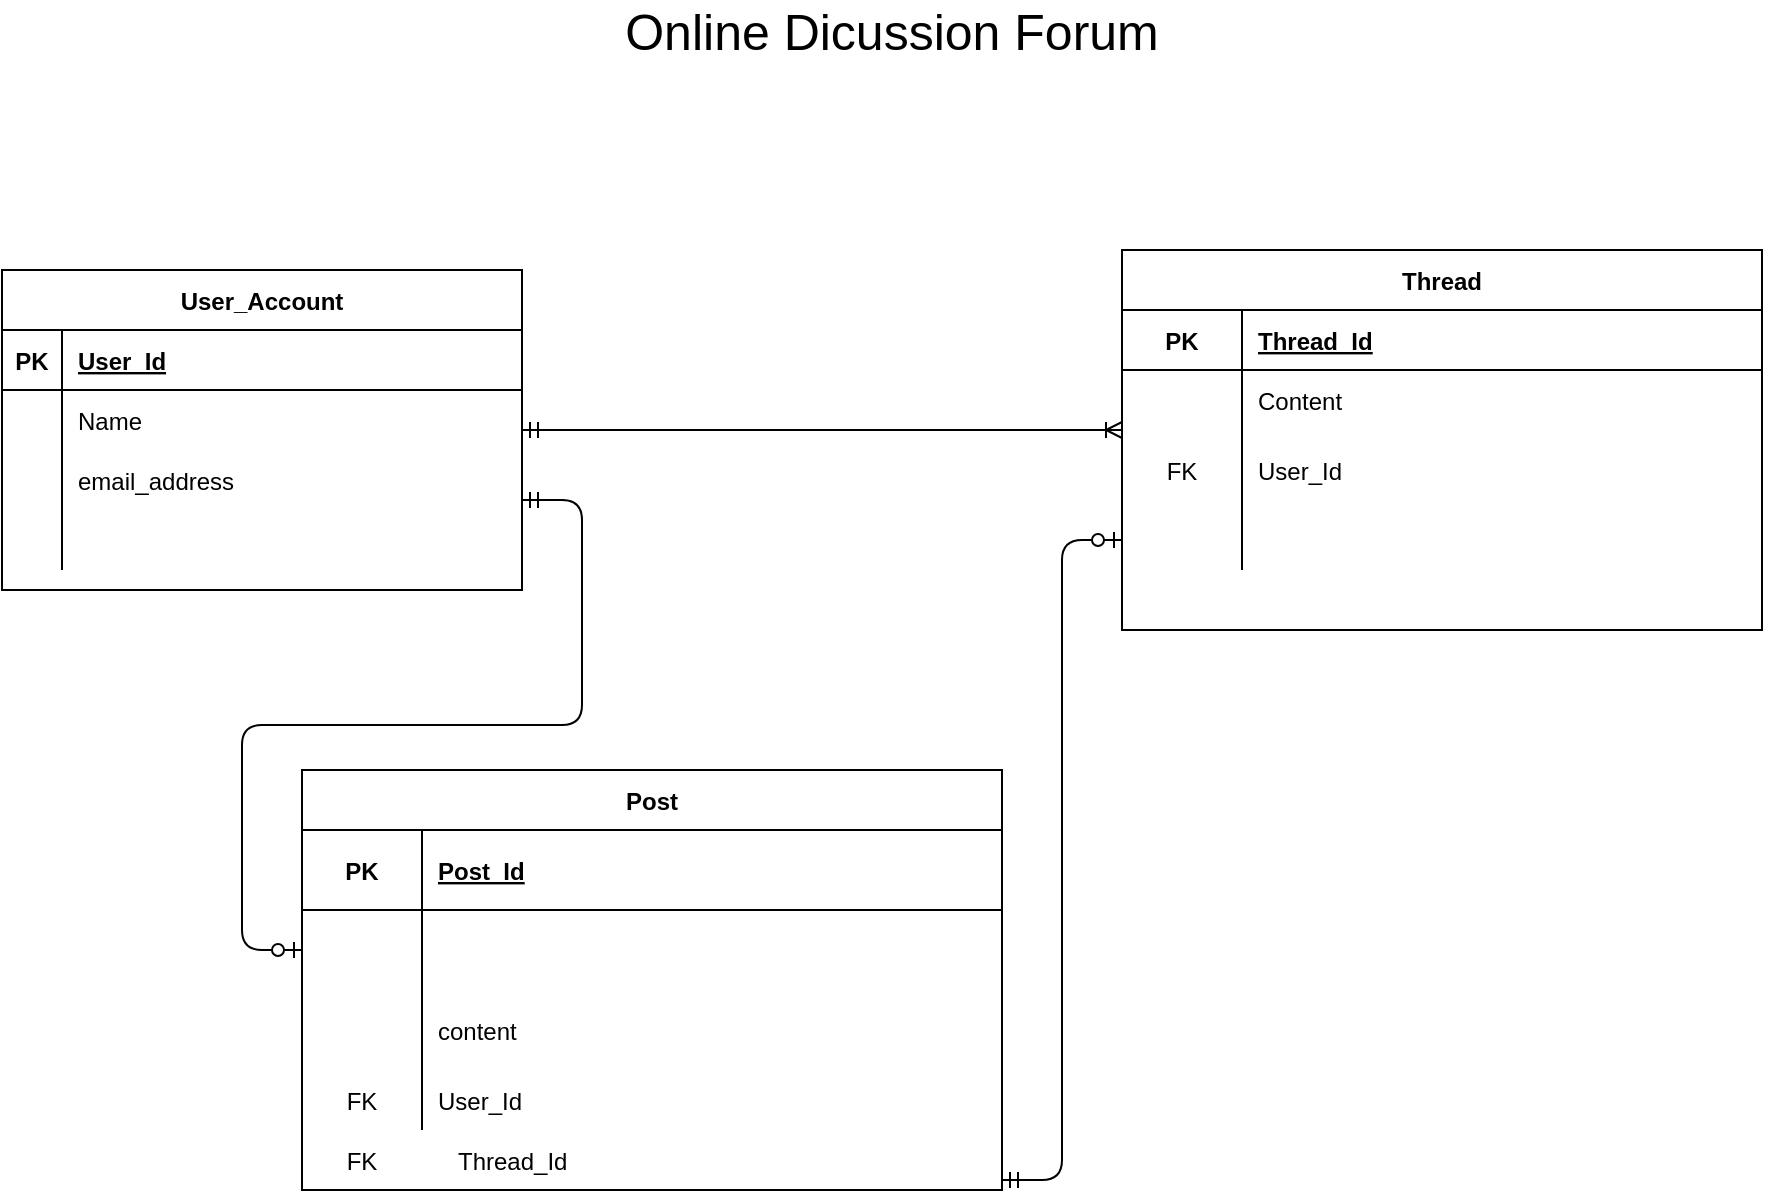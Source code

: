 <mxfile version="14.1.8" type="device"><diagram id="QN4uksFaEMXWY1fvOH5T" name="Page-1"><mxGraphModel dx="2912" dy="1122" grid="1" gridSize="10" guides="1" tooltips="1" connect="1" arrows="1" fold="1" page="1" pageScale="1" pageWidth="850" pageHeight="1100" math="0" shadow="0"><root><mxCell id="0"/><mxCell id="1" parent="0"/><mxCell id="jwkMbgH2JQOSkfDUbhOs-1" value="User_Account" style="shape=table;startSize=30;container=1;collapsible=1;childLayout=tableLayout;fixedRows=1;rowLines=0;fontStyle=1;align=center;resizeLast=1;" parent="1" vertex="1"><mxGeometry x="-540" y="160" width="260" height="160" as="geometry"/></mxCell><mxCell id="jwkMbgH2JQOSkfDUbhOs-2" value="" style="shape=partialRectangle;collapsible=0;dropTarget=0;pointerEvents=0;fillColor=none;top=0;left=0;bottom=1;right=0;points=[[0,0.5],[1,0.5]];portConstraint=eastwest;" parent="jwkMbgH2JQOSkfDUbhOs-1" vertex="1"><mxGeometry y="30" width="260" height="30" as="geometry"/></mxCell><mxCell id="jwkMbgH2JQOSkfDUbhOs-3" value="PK" style="shape=partialRectangle;connectable=0;fillColor=none;top=0;left=0;bottom=0;right=0;fontStyle=1;overflow=hidden;" parent="jwkMbgH2JQOSkfDUbhOs-2" vertex="1"><mxGeometry width="30" height="30" as="geometry"/></mxCell><mxCell id="jwkMbgH2JQOSkfDUbhOs-4" value="User_Id" style="shape=partialRectangle;connectable=0;fillColor=none;top=0;left=0;bottom=0;right=0;align=left;spacingLeft=6;fontStyle=5;overflow=hidden;" parent="jwkMbgH2JQOSkfDUbhOs-2" vertex="1"><mxGeometry x="30" width="230" height="30" as="geometry"/></mxCell><mxCell id="jwkMbgH2JQOSkfDUbhOs-5" value="" style="shape=partialRectangle;collapsible=0;dropTarget=0;pointerEvents=0;fillColor=none;top=0;left=0;bottom=0;right=0;points=[[0,0.5],[1,0.5]];portConstraint=eastwest;" parent="jwkMbgH2JQOSkfDUbhOs-1" vertex="1"><mxGeometry y="60" width="260" height="30" as="geometry"/></mxCell><mxCell id="jwkMbgH2JQOSkfDUbhOs-6" value="" style="shape=partialRectangle;connectable=0;fillColor=none;top=0;left=0;bottom=0;right=0;editable=1;overflow=hidden;" parent="jwkMbgH2JQOSkfDUbhOs-5" vertex="1"><mxGeometry width="30" height="30" as="geometry"/></mxCell><mxCell id="jwkMbgH2JQOSkfDUbhOs-7" value="Name" style="shape=partialRectangle;connectable=0;fillColor=none;top=0;left=0;bottom=0;right=0;align=left;spacingLeft=6;overflow=hidden;" parent="jwkMbgH2JQOSkfDUbhOs-5" vertex="1"><mxGeometry x="30" width="230" height="30" as="geometry"/></mxCell><mxCell id="jwkMbgH2JQOSkfDUbhOs-8" value="" style="shape=partialRectangle;collapsible=0;dropTarget=0;pointerEvents=0;fillColor=none;top=0;left=0;bottom=0;right=0;points=[[0,0.5],[1,0.5]];portConstraint=eastwest;" parent="jwkMbgH2JQOSkfDUbhOs-1" vertex="1"><mxGeometry y="90" width="260" height="30" as="geometry"/></mxCell><mxCell id="jwkMbgH2JQOSkfDUbhOs-9" value="" style="shape=partialRectangle;connectable=0;fillColor=none;top=0;left=0;bottom=0;right=0;editable=1;overflow=hidden;" parent="jwkMbgH2JQOSkfDUbhOs-8" vertex="1"><mxGeometry width="30" height="30" as="geometry"/></mxCell><mxCell id="jwkMbgH2JQOSkfDUbhOs-10" value="email_address" style="shape=partialRectangle;connectable=0;fillColor=none;top=0;left=0;bottom=0;right=0;align=left;spacingLeft=6;overflow=hidden;" parent="jwkMbgH2JQOSkfDUbhOs-8" vertex="1"><mxGeometry x="30" width="230" height="30" as="geometry"/></mxCell><mxCell id="jwkMbgH2JQOSkfDUbhOs-11" value="" style="shape=partialRectangle;collapsible=0;dropTarget=0;pointerEvents=0;fillColor=none;top=0;left=0;bottom=0;right=0;points=[[0,0.5],[1,0.5]];portConstraint=eastwest;" parent="jwkMbgH2JQOSkfDUbhOs-1" vertex="1"><mxGeometry y="120" width="260" height="30" as="geometry"/></mxCell><mxCell id="jwkMbgH2JQOSkfDUbhOs-12" value="" style="shape=partialRectangle;connectable=0;fillColor=none;top=0;left=0;bottom=0;right=0;editable=1;overflow=hidden;" parent="jwkMbgH2JQOSkfDUbhOs-11" vertex="1"><mxGeometry width="30" height="30" as="geometry"/></mxCell><mxCell id="jwkMbgH2JQOSkfDUbhOs-13" value="" style="shape=partialRectangle;connectable=0;fillColor=none;top=0;left=0;bottom=0;right=0;align=left;spacingLeft=6;overflow=hidden;" parent="jwkMbgH2JQOSkfDUbhOs-11" vertex="1"><mxGeometry x="30" width="230" height="30" as="geometry"/></mxCell><mxCell id="jwkMbgH2JQOSkfDUbhOs-14" value="Post" style="shape=table;startSize=30;container=1;collapsible=1;childLayout=tableLayout;fixedRows=1;rowLines=0;fontStyle=1;align=center;resizeLast=1;" parent="1" vertex="1"><mxGeometry x="-390" y="410" width="350" height="210" as="geometry"/></mxCell><mxCell id="jwkMbgH2JQOSkfDUbhOs-15" value="" style="shape=partialRectangle;collapsible=0;dropTarget=0;pointerEvents=0;fillColor=none;top=0;left=0;bottom=1;right=0;points=[[0,0.5],[1,0.5]];portConstraint=eastwest;" parent="jwkMbgH2JQOSkfDUbhOs-14" vertex="1"><mxGeometry y="30" width="350" height="40" as="geometry"/></mxCell><mxCell id="jwkMbgH2JQOSkfDUbhOs-16" value="PK" style="shape=partialRectangle;connectable=0;fillColor=none;top=0;left=0;bottom=0;right=0;fontStyle=1;overflow=hidden;" parent="jwkMbgH2JQOSkfDUbhOs-15" vertex="1"><mxGeometry width="60" height="40" as="geometry"/></mxCell><mxCell id="jwkMbgH2JQOSkfDUbhOs-17" value="Post_Id" style="shape=partialRectangle;connectable=0;fillColor=none;top=0;left=0;bottom=0;right=0;align=left;spacingLeft=6;fontStyle=5;overflow=hidden;" parent="jwkMbgH2JQOSkfDUbhOs-15" vertex="1"><mxGeometry x="60" width="290" height="40" as="geometry"/></mxCell><mxCell id="jwkMbgH2JQOSkfDUbhOs-21" value="" style="shape=partialRectangle;collapsible=0;dropTarget=0;pointerEvents=0;fillColor=none;top=0;left=0;bottom=0;right=0;points=[[0,0.5],[1,0.5]];portConstraint=eastwest;" parent="jwkMbgH2JQOSkfDUbhOs-14" vertex="1"><mxGeometry y="70" width="350" height="40" as="geometry"/></mxCell><mxCell id="jwkMbgH2JQOSkfDUbhOs-22" value="" style="shape=partialRectangle;connectable=0;fillColor=none;top=0;left=0;bottom=0;right=0;editable=1;overflow=hidden;" parent="jwkMbgH2JQOSkfDUbhOs-21" vertex="1"><mxGeometry width="60" height="40" as="geometry"/></mxCell><mxCell id="jwkMbgH2JQOSkfDUbhOs-23" value="" style="shape=partialRectangle;connectable=0;fillColor=none;top=0;left=0;bottom=0;right=0;align=left;spacingLeft=6;overflow=hidden;" parent="jwkMbgH2JQOSkfDUbhOs-21" vertex="1"><mxGeometry x="60" width="290" height="40" as="geometry"/></mxCell><mxCell id="jwkMbgH2JQOSkfDUbhOs-18" value="" style="shape=partialRectangle;collapsible=0;dropTarget=0;pointerEvents=0;fillColor=none;top=0;left=0;bottom=0;right=0;points=[[0,0.5],[1,0.5]];portConstraint=eastwest;" parent="jwkMbgH2JQOSkfDUbhOs-14" vertex="1"><mxGeometry y="110" width="350" height="40" as="geometry"/></mxCell><mxCell id="jwkMbgH2JQOSkfDUbhOs-19" value="" style="shape=partialRectangle;connectable=0;fillColor=none;top=0;left=0;bottom=0;right=0;editable=1;overflow=hidden;" parent="jwkMbgH2JQOSkfDUbhOs-18" vertex="1"><mxGeometry width="60" height="40" as="geometry"/></mxCell><mxCell id="jwkMbgH2JQOSkfDUbhOs-20" value="content" style="shape=partialRectangle;connectable=0;fillColor=none;top=0;left=0;bottom=0;right=0;align=left;spacingLeft=6;overflow=hidden;" parent="jwkMbgH2JQOSkfDUbhOs-18" vertex="1"><mxGeometry x="60" width="290" height="40" as="geometry"/></mxCell><mxCell id="jwkMbgH2JQOSkfDUbhOs-24" value="" style="shape=partialRectangle;collapsible=0;dropTarget=0;pointerEvents=0;fillColor=none;top=0;left=0;bottom=0;right=0;points=[[0,0.5],[1,0.5]];portConstraint=eastwest;" parent="jwkMbgH2JQOSkfDUbhOs-14" vertex="1"><mxGeometry y="150" width="350" height="30" as="geometry"/></mxCell><mxCell id="jwkMbgH2JQOSkfDUbhOs-25" value="FK" style="shape=partialRectangle;connectable=0;fillColor=none;top=0;left=0;bottom=0;right=0;editable=1;overflow=hidden;" parent="jwkMbgH2JQOSkfDUbhOs-24" vertex="1"><mxGeometry width="60" height="30" as="geometry"/></mxCell><mxCell id="jwkMbgH2JQOSkfDUbhOs-26" value="User_Id" style="shape=partialRectangle;connectable=0;fillColor=none;top=0;left=0;bottom=0;right=0;align=left;spacingLeft=6;overflow=hidden;" parent="jwkMbgH2JQOSkfDUbhOs-24" vertex="1"><mxGeometry x="60" width="290" height="30" as="geometry"/></mxCell><mxCell id="jwkMbgH2JQOSkfDUbhOs-27" value="Thread_Id" style="shape=partialRectangle;connectable=0;fillColor=none;top=0;left=0;bottom=0;right=0;align=left;spacingLeft=6;overflow=hidden;" parent="1" vertex="1"><mxGeometry x="-320" y="590" width="150" height="30" as="geometry"/></mxCell><mxCell id="jwkMbgH2JQOSkfDUbhOs-29" value="Thread" style="shape=table;startSize=30;container=1;collapsible=1;childLayout=tableLayout;fixedRows=1;rowLines=0;fontStyle=1;align=center;resizeLast=1;" parent="1" vertex="1"><mxGeometry x="20" y="150" width="320" height="190" as="geometry"/></mxCell><mxCell id="jwkMbgH2JQOSkfDUbhOs-30" value="" style="shape=partialRectangle;collapsible=0;dropTarget=0;pointerEvents=0;fillColor=none;top=0;left=0;bottom=1;right=0;points=[[0,0.5],[1,0.5]];portConstraint=eastwest;" parent="jwkMbgH2JQOSkfDUbhOs-29" vertex="1"><mxGeometry y="30" width="320" height="30" as="geometry"/></mxCell><mxCell id="jwkMbgH2JQOSkfDUbhOs-31" value="PK" style="shape=partialRectangle;connectable=0;fillColor=none;top=0;left=0;bottom=0;right=0;fontStyle=1;overflow=hidden;" parent="jwkMbgH2JQOSkfDUbhOs-30" vertex="1"><mxGeometry width="60" height="30" as="geometry"/></mxCell><mxCell id="jwkMbgH2JQOSkfDUbhOs-32" value="Thread_Id" style="shape=partialRectangle;connectable=0;fillColor=none;top=0;left=0;bottom=0;right=0;align=left;spacingLeft=6;fontStyle=5;overflow=hidden;" parent="jwkMbgH2JQOSkfDUbhOs-30" vertex="1"><mxGeometry x="60" width="260" height="30" as="geometry"/></mxCell><mxCell id="jwkMbgH2JQOSkfDUbhOs-33" value="" style="shape=partialRectangle;collapsible=0;dropTarget=0;pointerEvents=0;fillColor=none;top=0;left=0;bottom=0;right=0;points=[[0,0.5],[1,0.5]];portConstraint=eastwest;" parent="jwkMbgH2JQOSkfDUbhOs-29" vertex="1"><mxGeometry y="60" width="320" height="30" as="geometry"/></mxCell><mxCell id="jwkMbgH2JQOSkfDUbhOs-34" value="" style="shape=partialRectangle;connectable=0;fillColor=none;top=0;left=0;bottom=0;right=0;editable=1;overflow=hidden;" parent="jwkMbgH2JQOSkfDUbhOs-33" vertex="1"><mxGeometry width="60" height="30" as="geometry"/></mxCell><mxCell id="jwkMbgH2JQOSkfDUbhOs-35" value="Content" style="shape=partialRectangle;connectable=0;fillColor=none;top=0;left=0;bottom=0;right=0;align=left;spacingLeft=6;overflow=hidden;" parent="jwkMbgH2JQOSkfDUbhOs-33" vertex="1"><mxGeometry x="60" width="260" height="30" as="geometry"/></mxCell><mxCell id="jwkMbgH2JQOSkfDUbhOs-36" value="" style="shape=partialRectangle;collapsible=0;dropTarget=0;pointerEvents=0;fillColor=none;top=0;left=0;bottom=0;right=0;points=[[0,0.5],[1,0.5]];portConstraint=eastwest;" parent="jwkMbgH2JQOSkfDUbhOs-29" vertex="1"><mxGeometry y="90" width="320" height="40" as="geometry"/></mxCell><mxCell id="jwkMbgH2JQOSkfDUbhOs-37" value="FK" style="shape=partialRectangle;connectable=0;fillColor=none;top=0;left=0;bottom=0;right=0;editable=1;overflow=hidden;" parent="jwkMbgH2JQOSkfDUbhOs-36" vertex="1"><mxGeometry width="60" height="40" as="geometry"/></mxCell><mxCell id="jwkMbgH2JQOSkfDUbhOs-38" value="User_Id" style="shape=partialRectangle;connectable=0;fillColor=none;top=0;left=0;bottom=0;right=0;align=left;spacingLeft=6;overflow=hidden;" parent="jwkMbgH2JQOSkfDUbhOs-36" vertex="1"><mxGeometry x="60" width="260" height="40" as="geometry"/></mxCell><mxCell id="jwkMbgH2JQOSkfDUbhOs-39" value="" style="shape=partialRectangle;collapsible=0;dropTarget=0;pointerEvents=0;fillColor=none;top=0;left=0;bottom=0;right=0;points=[[0,0.5],[1,0.5]];portConstraint=eastwest;" parent="jwkMbgH2JQOSkfDUbhOs-29" vertex="1"><mxGeometry y="130" width="320" height="30" as="geometry"/></mxCell><mxCell id="jwkMbgH2JQOSkfDUbhOs-40" value="" style="shape=partialRectangle;connectable=0;fillColor=none;top=0;left=0;bottom=0;right=0;editable=1;overflow=hidden;" parent="jwkMbgH2JQOSkfDUbhOs-39" vertex="1"><mxGeometry width="60" height="30" as="geometry"/></mxCell><mxCell id="jwkMbgH2JQOSkfDUbhOs-41" value="" style="shape=partialRectangle;connectable=0;fillColor=none;top=0;left=0;bottom=0;right=0;align=left;spacingLeft=6;overflow=hidden;" parent="jwkMbgH2JQOSkfDUbhOs-39" vertex="1"><mxGeometry x="60" width="260" height="30" as="geometry"/></mxCell><mxCell id="jwkMbgH2JQOSkfDUbhOs-42" value="FK" style="shape=partialRectangle;connectable=0;fillColor=none;top=0;left=0;bottom=0;right=0;editable=1;overflow=hidden;" parent="1" vertex="1"><mxGeometry x="-390" y="590" width="60" height="30" as="geometry"/></mxCell><mxCell id="jwkMbgH2JQOSkfDUbhOs-45" value="" style="edgeStyle=entityRelationEdgeStyle;fontSize=12;html=1;endArrow=ERoneToMany;startArrow=ERmandOne;" parent="1" edge="1"><mxGeometry width="100" height="100" relative="1" as="geometry"><mxPoint x="-280" y="240" as="sourcePoint"/><mxPoint x="20" y="240" as="targetPoint"/></mxGeometry></mxCell><mxCell id="jwkMbgH2JQOSkfDUbhOs-46" value="" style="edgeStyle=entityRelationEdgeStyle;fontSize=12;html=1;endArrow=ERzeroToOne;startArrow=ERmandOne;" parent="1" edge="1"><mxGeometry width="100" height="100" relative="1" as="geometry"><mxPoint x="-280" y="275" as="sourcePoint"/><mxPoint x="-390" y="500" as="targetPoint"/></mxGeometry></mxCell><mxCell id="jwkMbgH2JQOSkfDUbhOs-47" value="" style="edgeStyle=entityRelationEdgeStyle;fontSize=12;html=1;endArrow=ERzeroToOne;startArrow=ERmandOne;entryX=0;entryY=0.5;entryDx=0;entryDy=0;" parent="1" target="jwkMbgH2JQOSkfDUbhOs-39" edge="1"><mxGeometry width="100" height="100" relative="1" as="geometry"><mxPoint x="-40" y="615" as="sourcePoint"/><mxPoint x="210" y="390" as="targetPoint"/></mxGeometry></mxCell><mxCell id="jwkMbgH2JQOSkfDUbhOs-48" value="Online Dicussion Forum" style="text;html=1;strokeColor=none;fillColor=none;align=center;verticalAlign=middle;whiteSpace=wrap;rounded=0;fontSize=25;" parent="1" vertex="1"><mxGeometry x="-270" y="30" width="350" height="20" as="geometry"/></mxCell></root></mxGraphModel></diagram></mxfile>